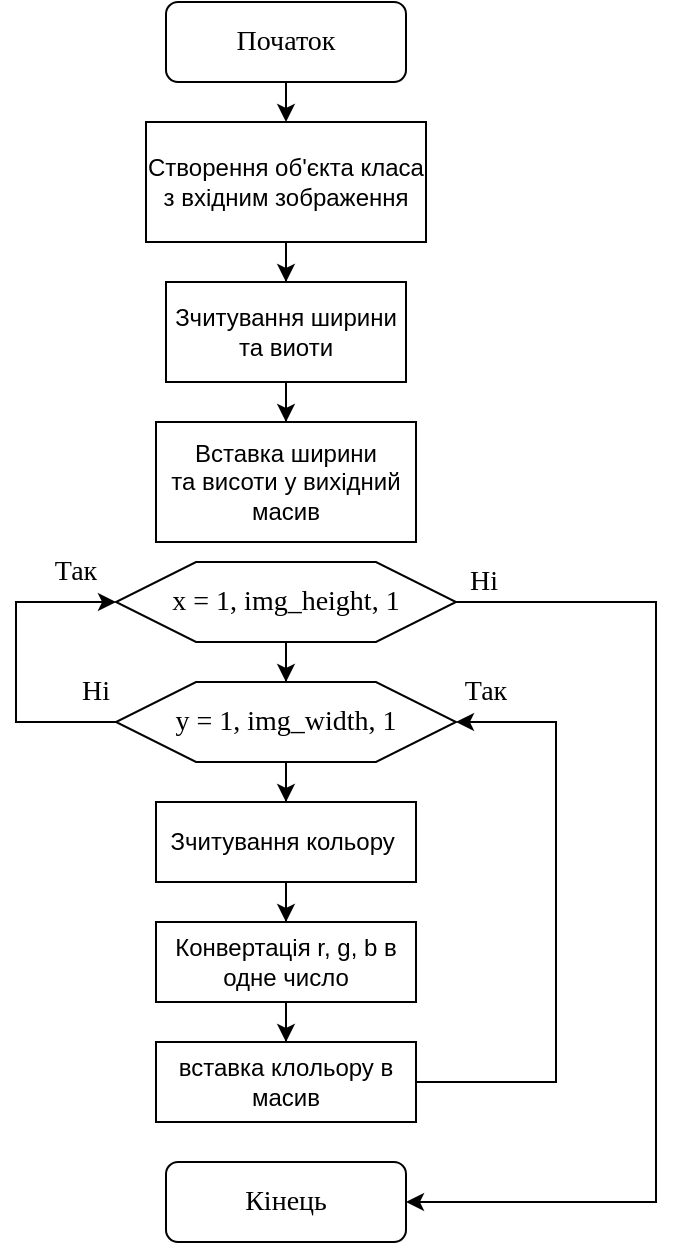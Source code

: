 <mxfile version="21.2.3" type="device">
  <diagram name="Page-1" id="jfzW4A5JX8lO9AgdpyWm">
    <mxGraphModel dx="1050" dy="548" grid="1" gridSize="10" guides="1" tooltips="1" connect="1" arrows="1" fold="1" page="1" pageScale="1" pageWidth="850" pageHeight="1100" math="0" shadow="0">
      <root>
        <mxCell id="0" />
        <mxCell id="1" parent="0" />
        <mxCell id="fsZjgsSW4qBwlraWYcr6-3" value="" style="edgeStyle=orthogonalEdgeStyle;rounded=0;orthogonalLoop=1;jettySize=auto;html=1;" edge="1" parent="1" source="fsZjgsSW4qBwlraWYcr6-1">
          <mxGeometry relative="1" as="geometry">
            <mxPoint x="285" y="70" as="targetPoint" />
          </mxGeometry>
        </mxCell>
        <mxCell id="fsZjgsSW4qBwlraWYcr6-1" value="&lt;font face=&quot;Times New Roman&quot; style=&quot;font-size: 14px;&quot;&gt;Початок&lt;/font&gt;" style="rounded=1;whiteSpace=wrap;html=1;" vertex="1" parent="1">
          <mxGeometry x="225" y="10" width="120" height="40" as="geometry" />
        </mxCell>
        <mxCell id="fsZjgsSW4qBwlraWYcr6-6" value="" style="edgeStyle=orthogonalEdgeStyle;rounded=0;orthogonalLoop=1;jettySize=auto;html=1;" edge="1" parent="1" source="fsZjgsSW4qBwlraWYcr6-4" target="fsZjgsSW4qBwlraWYcr6-5">
          <mxGeometry relative="1" as="geometry" />
        </mxCell>
        <mxCell id="fsZjgsSW4qBwlraWYcr6-4" value="Створення об&#39;єкта класа з вхідним зображення" style="rounded=0;whiteSpace=wrap;html=1;" vertex="1" parent="1">
          <mxGeometry x="215" y="70" width="140" height="60" as="geometry" />
        </mxCell>
        <mxCell id="fsZjgsSW4qBwlraWYcr6-8" value="" style="edgeStyle=orthogonalEdgeStyle;rounded=0;orthogonalLoop=1;jettySize=auto;html=1;" edge="1" parent="1" source="fsZjgsSW4qBwlraWYcr6-5" target="fsZjgsSW4qBwlraWYcr6-7">
          <mxGeometry relative="1" as="geometry" />
        </mxCell>
        <mxCell id="fsZjgsSW4qBwlraWYcr6-5" value="Зчитування ширини та виоти" style="whiteSpace=wrap;html=1;rounded=0;" vertex="1" parent="1">
          <mxGeometry x="225" y="150" width="120" height="50" as="geometry" />
        </mxCell>
        <mxCell id="fsZjgsSW4qBwlraWYcr6-7" value="Вставка ширини &lt;br&gt;та висоти у вихідний масив" style="whiteSpace=wrap;html=1;rounded=0;" vertex="1" parent="1">
          <mxGeometry x="220" y="220" width="130" height="60" as="geometry" />
        </mxCell>
        <mxCell id="fsZjgsSW4qBwlraWYcr6-13" value="" style="edgeStyle=orthogonalEdgeStyle;rounded=0;orthogonalLoop=1;jettySize=auto;html=1;" edge="1" parent="1" source="fsZjgsSW4qBwlraWYcr6-11" target="fsZjgsSW4qBwlraWYcr6-12">
          <mxGeometry relative="1" as="geometry" />
        </mxCell>
        <mxCell id="fsZjgsSW4qBwlraWYcr6-27" style="edgeStyle=orthogonalEdgeStyle;rounded=0;orthogonalLoop=1;jettySize=auto;html=1;exitX=1;exitY=0.5;exitDx=0;exitDy=0;entryX=1;entryY=0.5;entryDx=0;entryDy=0;" edge="1" parent="1" source="fsZjgsSW4qBwlraWYcr6-11" target="fsZjgsSW4qBwlraWYcr6-23">
          <mxGeometry relative="1" as="geometry">
            <Array as="points">
              <mxPoint x="470" y="310" />
              <mxPoint x="470" y="610" />
            </Array>
          </mxGeometry>
        </mxCell>
        <mxCell id="fsZjgsSW4qBwlraWYcr6-11" value="&lt;font style=&quot;font-size: 14px;&quot; face=&quot;Times New Roman&quot;&gt;x = 1, img_height, 1&lt;/font&gt;" style="shape=hexagon;perimeter=hexagonPerimeter2;whiteSpace=wrap;html=1;fixedSize=1;size=40;" vertex="1" parent="1">
          <mxGeometry x="200" y="290" width="170" height="40" as="geometry" />
        </mxCell>
        <mxCell id="fsZjgsSW4qBwlraWYcr6-17" value="" style="edgeStyle=orthogonalEdgeStyle;rounded=0;orthogonalLoop=1;jettySize=auto;html=1;" edge="1" parent="1" source="fsZjgsSW4qBwlraWYcr6-12" target="fsZjgsSW4qBwlraWYcr6-16">
          <mxGeometry relative="1" as="geometry" />
        </mxCell>
        <mxCell id="fsZjgsSW4qBwlraWYcr6-26" style="edgeStyle=orthogonalEdgeStyle;rounded=0;orthogonalLoop=1;jettySize=auto;html=1;exitX=0;exitY=0.5;exitDx=0;exitDy=0;entryX=0;entryY=0.5;entryDx=0;entryDy=0;" edge="1" parent="1" source="fsZjgsSW4qBwlraWYcr6-12" target="fsZjgsSW4qBwlraWYcr6-11">
          <mxGeometry relative="1" as="geometry">
            <Array as="points">
              <mxPoint x="150" y="370" />
              <mxPoint x="150" y="310" />
            </Array>
          </mxGeometry>
        </mxCell>
        <mxCell id="fsZjgsSW4qBwlraWYcr6-12" value="&lt;font style=&quot;font-size: 14px;&quot; face=&quot;Times New Roman&quot;&gt;y = 1, img_width, 1&lt;/font&gt;" style="shape=hexagon;perimeter=hexagonPerimeter2;whiteSpace=wrap;html=1;fixedSize=1;size=40;" vertex="1" parent="1">
          <mxGeometry x="200" y="350" width="170" height="40" as="geometry" />
        </mxCell>
        <mxCell id="fsZjgsSW4qBwlraWYcr6-19" value="" style="edgeStyle=orthogonalEdgeStyle;rounded=0;orthogonalLoop=1;jettySize=auto;html=1;" edge="1" parent="1" source="fsZjgsSW4qBwlraWYcr6-16" target="fsZjgsSW4qBwlraWYcr6-18">
          <mxGeometry relative="1" as="geometry" />
        </mxCell>
        <mxCell id="fsZjgsSW4qBwlraWYcr6-16" value="Зчитування кольору&amp;nbsp;" style="rounded=0;whiteSpace=wrap;html=1;" vertex="1" parent="1">
          <mxGeometry x="220" y="410" width="130" height="40" as="geometry" />
        </mxCell>
        <mxCell id="fsZjgsSW4qBwlraWYcr6-21" value="" style="edgeStyle=orthogonalEdgeStyle;rounded=0;orthogonalLoop=1;jettySize=auto;html=1;" edge="1" parent="1" source="fsZjgsSW4qBwlraWYcr6-18" target="fsZjgsSW4qBwlraWYcr6-20">
          <mxGeometry relative="1" as="geometry" />
        </mxCell>
        <mxCell id="fsZjgsSW4qBwlraWYcr6-18" value="Конвертація r, g, b в одне число" style="whiteSpace=wrap;html=1;rounded=0;" vertex="1" parent="1">
          <mxGeometry x="220" y="470" width="130" height="40" as="geometry" />
        </mxCell>
        <mxCell id="fsZjgsSW4qBwlraWYcr6-25" style="edgeStyle=orthogonalEdgeStyle;rounded=0;orthogonalLoop=1;jettySize=auto;html=1;exitX=1;exitY=0.5;exitDx=0;exitDy=0;entryX=1;entryY=0.5;entryDx=0;entryDy=0;" edge="1" parent="1" source="fsZjgsSW4qBwlraWYcr6-20" target="fsZjgsSW4qBwlraWYcr6-12">
          <mxGeometry relative="1" as="geometry">
            <Array as="points">
              <mxPoint x="420" y="550" />
              <mxPoint x="420" y="370" />
            </Array>
          </mxGeometry>
        </mxCell>
        <mxCell id="fsZjgsSW4qBwlraWYcr6-20" value="вставка клольору в масив" style="whiteSpace=wrap;html=1;rounded=0;" vertex="1" parent="1">
          <mxGeometry x="220" y="530" width="130" height="40" as="geometry" />
        </mxCell>
        <mxCell id="fsZjgsSW4qBwlraWYcr6-23" value="&lt;font face=&quot;Times New Roman&quot; style=&quot;font-size: 14px;&quot;&gt;Кінець&lt;/font&gt;" style="rounded=1;whiteSpace=wrap;html=1;" vertex="1" parent="1">
          <mxGeometry x="225" y="590" width="120" height="40" as="geometry" />
        </mxCell>
        <mxCell id="fsZjgsSW4qBwlraWYcr6-28" value="&lt;font face=&quot;Times New Roman&quot; style=&quot;font-size: 14px;&quot;&gt;Ні&lt;/font&gt;" style="text;html=1;strokeColor=none;fillColor=none;align=center;verticalAlign=middle;whiteSpace=wrap;rounded=0;" vertex="1" parent="1">
          <mxGeometry x="160" y="340" width="60" height="30" as="geometry" />
        </mxCell>
        <mxCell id="fsZjgsSW4qBwlraWYcr6-29" value="&lt;font face=&quot;Times New Roman&quot; style=&quot;font-size: 14px;&quot;&gt;Ні&lt;/font&gt;" style="text;html=1;strokeColor=none;fillColor=none;align=center;verticalAlign=middle;whiteSpace=wrap;rounded=0;" vertex="1" parent="1">
          <mxGeometry x="354" y="285" width="60" height="30" as="geometry" />
        </mxCell>
        <mxCell id="fsZjgsSW4qBwlraWYcr6-30" value="&lt;font face=&quot;Times New Roman&quot; style=&quot;font-size: 14px;&quot;&gt;Так&lt;/font&gt;" style="text;html=1;strokeColor=none;fillColor=none;align=center;verticalAlign=middle;whiteSpace=wrap;rounded=0;" vertex="1" parent="1">
          <mxGeometry x="355" y="340" width="60" height="30" as="geometry" />
        </mxCell>
        <mxCell id="fsZjgsSW4qBwlraWYcr6-31" value="&lt;font face=&quot;Times New Roman&quot; style=&quot;font-size: 14px;&quot;&gt;Так&lt;/font&gt;" style="text;html=1;strokeColor=none;fillColor=none;align=center;verticalAlign=middle;whiteSpace=wrap;rounded=0;" vertex="1" parent="1">
          <mxGeometry x="150" y="280" width="60" height="30" as="geometry" />
        </mxCell>
      </root>
    </mxGraphModel>
  </diagram>
</mxfile>
